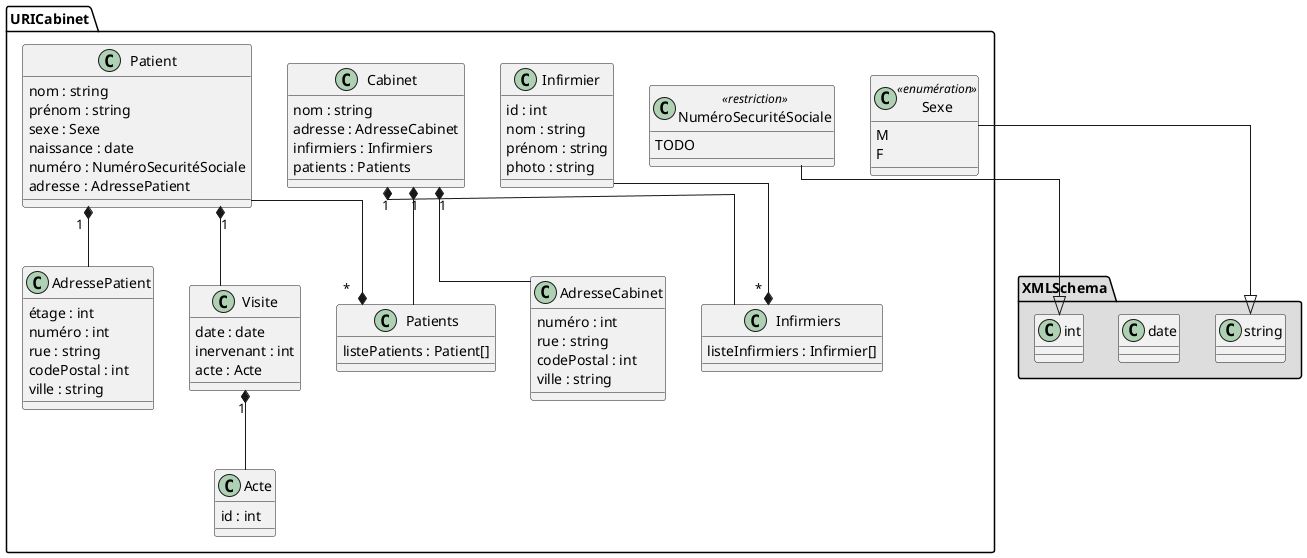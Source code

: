 @startuml

skinparam linetype ortho
'l'instruction au dessus est pour avoir des lignes orthogonales...

package XMLSchema #DDDDDD {
    class string
    class date
    class int
}
package URICabinet {
    class Cabinet {
        nom : string
        adresse : AdresseCabinet
        infirmiers : Infirmiers
        patients : Patients
    }
    class Infirmier {
        id : int 
        nom : string
        prénom : string
        photo : string
    }
    class Infirmiers {
        listeInfirmiers : Infirmier[]
    }
    class Patient {
        nom : string
        prénom : string
        sexe : Sexe
        naissance : date
        numéro : NuméroSecuritéSociale
        adresse : AdressePatient
    }
    class Patients {
        listePatients : Patient[]
    }
    class AdresseCabinet {
        numéro : int
        rue : string
        codePostal : int
        ville : string
    }
    class AdressePatient {
        étage : int
        numéro : int
        rue : string
        codePostal : int
        ville : string
    }
    class Sexe <<enumération>> {
        M
        F
    }
    class NuméroSecuritéSociale <<restriction>> {
        TODO 
    }
    class Visite {
        date : date
        inervenant : int 
        acte : Acte
    }
    class Acte {
        id : int
    }
    
    Cabinet "1"*-- Infirmiers
    Cabinet "1"*-- Patients
    Cabinet "1"*-- AdresseCabinet
    
    Infirmier --*"*" Infirmiers
    
    Patient "1"*-- Visite
    Patient --*"*" Patients
    Patient "1"*-- AdressePatient
    
    Visite "1"*-- Acte
    
    Sexe --|> string
    
    NuméroSecuritéSociale --|> int
}
@enduml